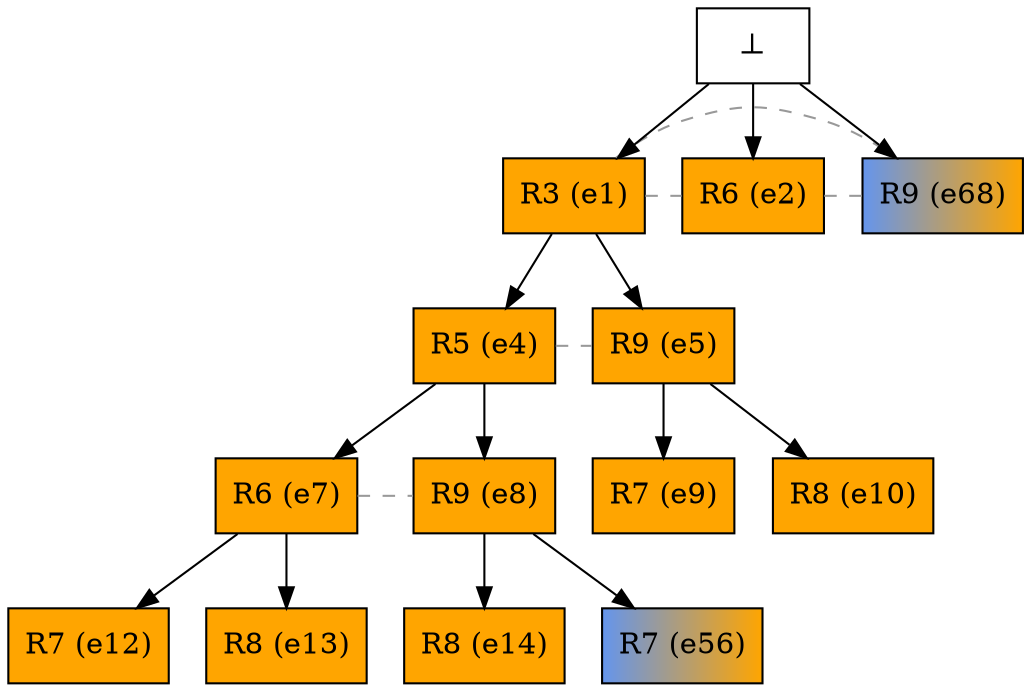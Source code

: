 digraph test {
  e1 -> e4;
  e1 -> e5;
  e4 -> e7;
  e4 -> e8;
  e5 -> e9;
  e5 -> e10;
  e7 -> e12;
  e7 -> e13;
  e8 -> e14;
  e8 -> e56;
  e0 -> e1;
  e0 -> e2;
  e0 -> e68;

//conflicts
  e1 -> e2 [arrowhead=none color=gray60 style=dashed constraint=false];
  e1 -> e68 [arrowhead=none color=gray60 style=dashed constraint=false];
  e2 -> e68 [arrowhead=none color=gray60 style=dashed constraint=false];
  e4 -> e5 [arrowhead=none color=gray60 style=dashed constraint=false];
  e7 -> e8 [arrowhead=none color=gray60 style=dashed constraint=false];

  e1 [color="black" fillcolor="orange:orange" label="R3 (e1)" shape=box style=filled];
  e2 [color="black" fillcolor="orange:orange" label="R6 (e2)" shape=box style=filled];
  e4 [color="black" fillcolor="orange:orange" label="R5 (e4)" shape=box style=filled];
  e5 [color="black" fillcolor="orange:orange" label="R9 (e5)" shape=box style=filled];
  e7 [color="black" fillcolor="orange:orange" label="R6 (e7)" shape=box style=filled];
  e8 [color="black" fillcolor="orange:orange" label="R9 (e8)" shape=box style=filled];
  e9 [color="black" fillcolor="orange:orange" label="R7 (e9)" shape=box style=filled];
  e10 [color="black" fillcolor="orange:orange" label="R8 (e10)" shape=box style=filled];
  e12 [color="black" fillcolor="orange:orange" label="R7 (e12)" shape=box style=filled];
  e13 [color="black" fillcolor="orange:orange" label="R8 (e13)" shape=box style=filled];
  e14 [color="black" fillcolor="orange:orange" label="R8 (e14)" shape=box style=filled];
  e56 [color="black" fillcolor="cornflowerblue:orange" label="R7 (e56)" shape=box style=filled];
  e68 [color="black" fillcolor="cornflowerblue:orange" label="R9 (e68)" shape=box style=filled];
  e0 [fillcolor="white" label="⊥" shape=box style=filled];
}
